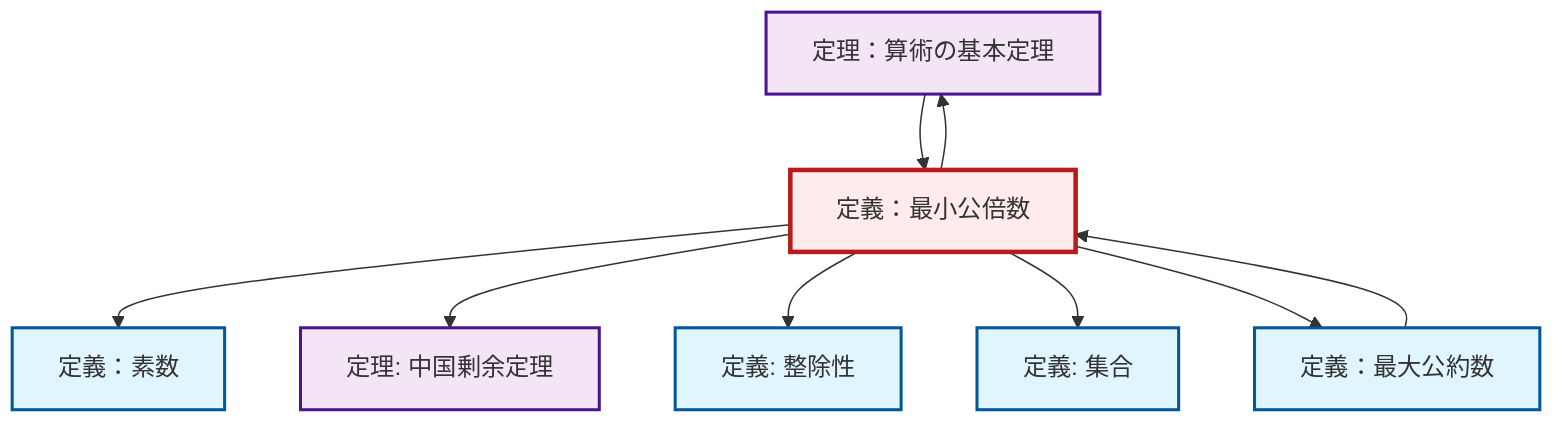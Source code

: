 graph TD
    classDef definition fill:#e1f5fe,stroke:#01579b,stroke-width:2px
    classDef theorem fill:#f3e5f5,stroke:#4a148c,stroke-width:2px
    classDef axiom fill:#fff3e0,stroke:#e65100,stroke-width:2px
    classDef example fill:#e8f5e9,stroke:#1b5e20,stroke-width:2px
    classDef current fill:#ffebee,stroke:#b71c1c,stroke-width:3px
    thm-fundamental-arithmetic["定理：算術の基本定理"]:::theorem
    def-lcm["定義：最小公倍数"]:::definition
    def-divisibility["定義: 整除性"]:::definition
    thm-chinese-remainder["定理: 中国剰余定理"]:::theorem
    def-prime["定義：素数"]:::definition
    def-gcd["定義：最大公約数"]:::definition
    def-set["定義: 集合"]:::definition
    def-lcm --> def-prime
    def-lcm --> thm-chinese-remainder
    def-gcd --> def-lcm
    def-lcm --> def-divisibility
    def-lcm --> def-set
    def-lcm --> def-gcd
    thm-fundamental-arithmetic --> def-lcm
    def-lcm --> thm-fundamental-arithmetic
    class def-lcm current
